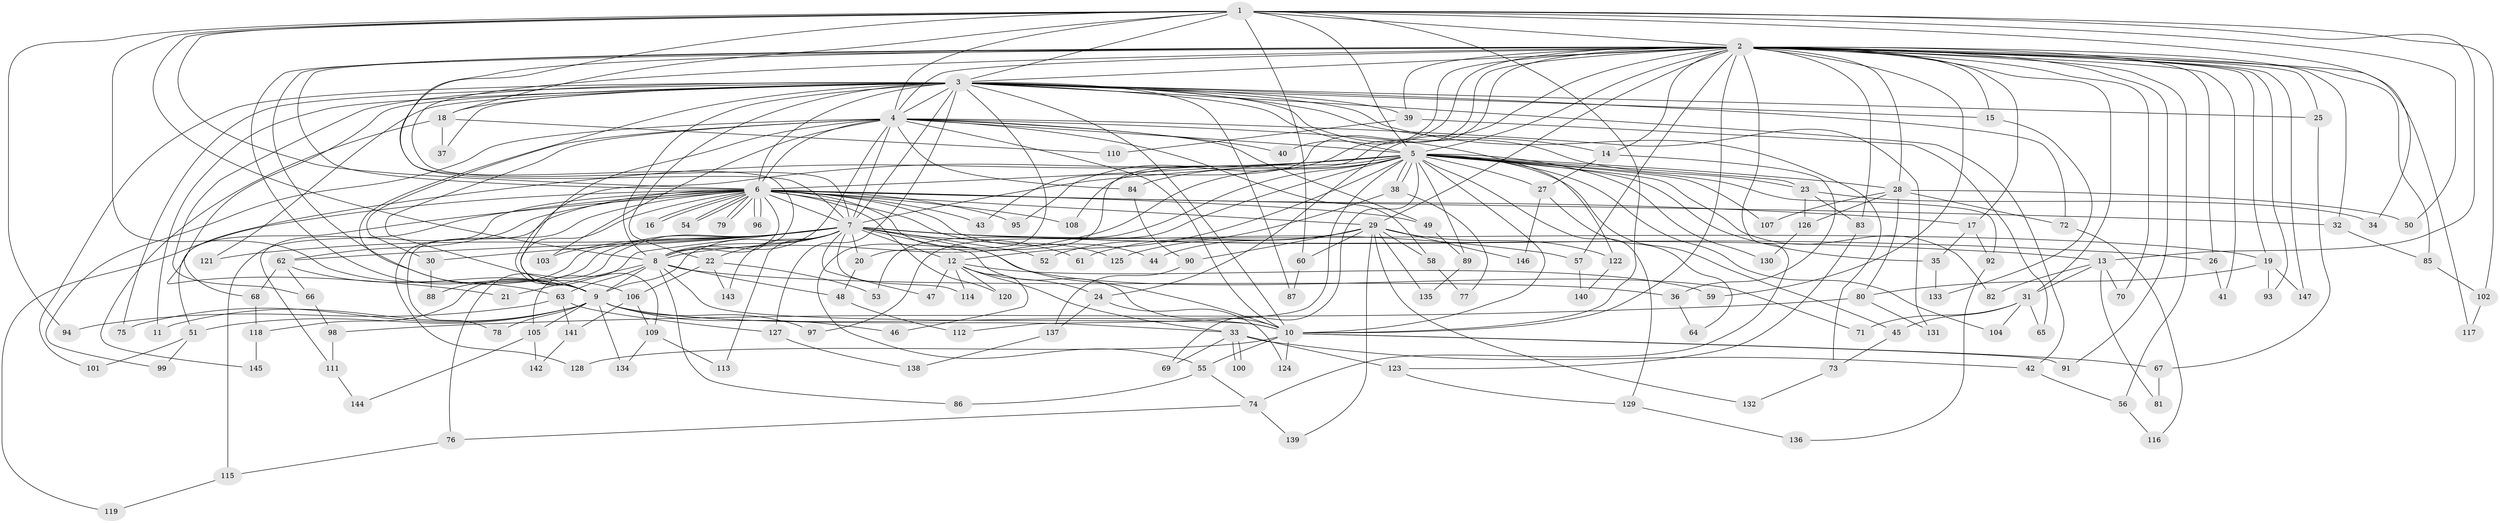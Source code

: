 // coarse degree distribution, {16: 0.008620689655172414, 35: 0.008620689655172414, 28: 0.008620689655172414, 18: 0.008620689655172414, 29: 0.008620689655172414, 30: 0.008620689655172414, 32: 0.008620689655172414, 17: 0.017241379310344827, 2: 0.4482758620689655, 10: 0.008620689655172414, 5: 0.04310344827586207, 3: 0.2413793103448276, 4: 0.12931034482758622, 8: 0.017241379310344827, 12: 0.008620689655172414, 1: 0.02586206896551724}
// Generated by graph-tools (version 1.1) at 2025/23/03/03/25 07:23:40]
// undirected, 147 vertices, 319 edges
graph export_dot {
graph [start="1"]
  node [color=gray90,style=filled];
  1;
  2;
  3;
  4;
  5;
  6;
  7;
  8;
  9;
  10;
  11;
  12;
  13;
  14;
  15;
  16;
  17;
  18;
  19;
  20;
  21;
  22;
  23;
  24;
  25;
  26;
  27;
  28;
  29;
  30;
  31;
  32;
  33;
  34;
  35;
  36;
  37;
  38;
  39;
  40;
  41;
  42;
  43;
  44;
  45;
  46;
  47;
  48;
  49;
  50;
  51;
  52;
  53;
  54;
  55;
  56;
  57;
  58;
  59;
  60;
  61;
  62;
  63;
  64;
  65;
  66;
  67;
  68;
  69;
  70;
  71;
  72;
  73;
  74;
  75;
  76;
  77;
  78;
  79;
  80;
  81;
  82;
  83;
  84;
  85;
  86;
  87;
  88;
  89;
  90;
  91;
  92;
  93;
  94;
  95;
  96;
  97;
  98;
  99;
  100;
  101;
  102;
  103;
  104;
  105;
  106;
  107;
  108;
  109;
  110;
  111;
  112;
  113;
  114;
  115;
  116;
  117;
  118;
  119;
  120;
  121;
  122;
  123;
  124;
  125;
  126;
  127;
  128;
  129;
  130;
  131;
  132;
  133;
  134;
  135;
  136;
  137;
  138;
  139;
  140;
  141;
  142;
  143;
  144;
  145;
  146;
  147;
  1 -- 2;
  1 -- 3;
  1 -- 4;
  1 -- 5;
  1 -- 6;
  1 -- 7;
  1 -- 8;
  1 -- 9;
  1 -- 10;
  1 -- 13;
  1 -- 18;
  1 -- 34;
  1 -- 50;
  1 -- 60;
  1 -- 94;
  1 -- 102;
  2 -- 3;
  2 -- 4;
  2 -- 5;
  2 -- 6;
  2 -- 7;
  2 -- 8;
  2 -- 9;
  2 -- 10;
  2 -- 14;
  2 -- 15;
  2 -- 17;
  2 -- 19;
  2 -- 20;
  2 -- 24;
  2 -- 25;
  2 -- 26;
  2 -- 28;
  2 -- 29;
  2 -- 31;
  2 -- 32;
  2 -- 39;
  2 -- 40;
  2 -- 41;
  2 -- 43;
  2 -- 56;
  2 -- 57;
  2 -- 59;
  2 -- 70;
  2 -- 74;
  2 -- 83;
  2 -- 85;
  2 -- 91;
  2 -- 93;
  2 -- 95;
  2 -- 106;
  2 -- 117;
  2 -- 147;
  3 -- 4;
  3 -- 5;
  3 -- 6;
  3 -- 7;
  3 -- 8;
  3 -- 9;
  3 -- 10;
  3 -- 11;
  3 -- 14;
  3 -- 15;
  3 -- 18;
  3 -- 21;
  3 -- 22;
  3 -- 23;
  3 -- 25;
  3 -- 37;
  3 -- 39;
  3 -- 42;
  3 -- 55;
  3 -- 66;
  3 -- 72;
  3 -- 73;
  3 -- 75;
  3 -- 87;
  3 -- 101;
  3 -- 121;
  3 -- 127;
  4 -- 5;
  4 -- 6;
  4 -- 7;
  4 -- 8;
  4 -- 9;
  4 -- 10;
  4 -- 30;
  4 -- 40;
  4 -- 49;
  4 -- 58;
  4 -- 84;
  4 -- 99;
  4 -- 103;
  4 -- 109;
  4 -- 122;
  4 -- 131;
  5 -- 6;
  5 -- 7;
  5 -- 8;
  5 -- 9;
  5 -- 10;
  5 -- 12;
  5 -- 23;
  5 -- 27;
  5 -- 28;
  5 -- 35;
  5 -- 38;
  5 -- 38;
  5 -- 45;
  5 -- 53;
  5 -- 68;
  5 -- 69;
  5 -- 82;
  5 -- 84;
  5 -- 89;
  5 -- 92;
  5 -- 97;
  5 -- 104;
  5 -- 107;
  5 -- 108;
  5 -- 112;
  5 -- 129;
  5 -- 130;
  6 -- 7;
  6 -- 8;
  6 -- 9;
  6 -- 10;
  6 -- 16;
  6 -- 16;
  6 -- 17;
  6 -- 29;
  6 -- 32;
  6 -- 43;
  6 -- 44;
  6 -- 49;
  6 -- 51;
  6 -- 54;
  6 -- 54;
  6 -- 62;
  6 -- 78;
  6 -- 79;
  6 -- 79;
  6 -- 95;
  6 -- 96;
  6 -- 96;
  6 -- 108;
  6 -- 111;
  6 -- 115;
  6 -- 119;
  6 -- 120;
  6 -- 125;
  6 -- 128;
  7 -- 8;
  7 -- 9;
  7 -- 10;
  7 -- 12;
  7 -- 13;
  7 -- 19;
  7 -- 20;
  7 -- 22;
  7 -- 26;
  7 -- 30;
  7 -- 47;
  7 -- 52;
  7 -- 57;
  7 -- 61;
  7 -- 62;
  7 -- 71;
  7 -- 76;
  7 -- 88;
  7 -- 103;
  7 -- 105;
  7 -- 113;
  7 -- 114;
  7 -- 118;
  7 -- 121;
  7 -- 143;
  8 -- 9;
  8 -- 10;
  8 -- 21;
  8 -- 36;
  8 -- 48;
  8 -- 63;
  8 -- 86;
  9 -- 10;
  9 -- 11;
  9 -- 33;
  9 -- 46;
  9 -- 51;
  9 -- 75;
  9 -- 78;
  9 -- 97;
  9 -- 105;
  9 -- 134;
  10 -- 55;
  10 -- 67;
  10 -- 91;
  10 -- 124;
  10 -- 128;
  12 -- 24;
  12 -- 33;
  12 -- 46;
  12 -- 47;
  12 -- 59;
  12 -- 114;
  12 -- 120;
  13 -- 31;
  13 -- 70;
  13 -- 81;
  13 -- 82;
  14 -- 27;
  14 -- 36;
  15 -- 133;
  17 -- 35;
  17 -- 92;
  18 -- 37;
  18 -- 110;
  18 -- 145;
  19 -- 80;
  19 -- 93;
  19 -- 147;
  20 -- 48;
  22 -- 53;
  22 -- 106;
  22 -- 143;
  23 -- 34;
  23 -- 83;
  23 -- 126;
  24 -- 124;
  24 -- 137;
  25 -- 67;
  26 -- 41;
  27 -- 64;
  27 -- 146;
  28 -- 50;
  28 -- 72;
  28 -- 80;
  28 -- 107;
  28 -- 126;
  29 -- 44;
  29 -- 58;
  29 -- 60;
  29 -- 61;
  29 -- 90;
  29 -- 122;
  29 -- 125;
  29 -- 132;
  29 -- 135;
  29 -- 139;
  29 -- 146;
  30 -- 88;
  31 -- 45;
  31 -- 65;
  31 -- 71;
  31 -- 104;
  32 -- 85;
  33 -- 42;
  33 -- 69;
  33 -- 100;
  33 -- 100;
  33 -- 123;
  35 -- 133;
  36 -- 64;
  38 -- 52;
  38 -- 77;
  39 -- 65;
  39 -- 110;
  42 -- 56;
  45 -- 73;
  48 -- 112;
  49 -- 89;
  51 -- 99;
  51 -- 101;
  55 -- 74;
  55 -- 86;
  56 -- 116;
  57 -- 140;
  58 -- 77;
  60 -- 87;
  62 -- 63;
  62 -- 66;
  62 -- 68;
  63 -- 94;
  63 -- 127;
  63 -- 141;
  66 -- 98;
  67 -- 81;
  68 -- 118;
  72 -- 116;
  73 -- 132;
  74 -- 76;
  74 -- 139;
  76 -- 115;
  80 -- 98;
  80 -- 131;
  83 -- 123;
  84 -- 90;
  85 -- 102;
  89 -- 135;
  90 -- 137;
  92 -- 136;
  98 -- 111;
  102 -- 117;
  105 -- 142;
  105 -- 144;
  106 -- 109;
  106 -- 141;
  109 -- 113;
  109 -- 134;
  111 -- 144;
  115 -- 119;
  118 -- 145;
  122 -- 140;
  123 -- 129;
  126 -- 130;
  127 -- 138;
  129 -- 136;
  137 -- 138;
  141 -- 142;
}
